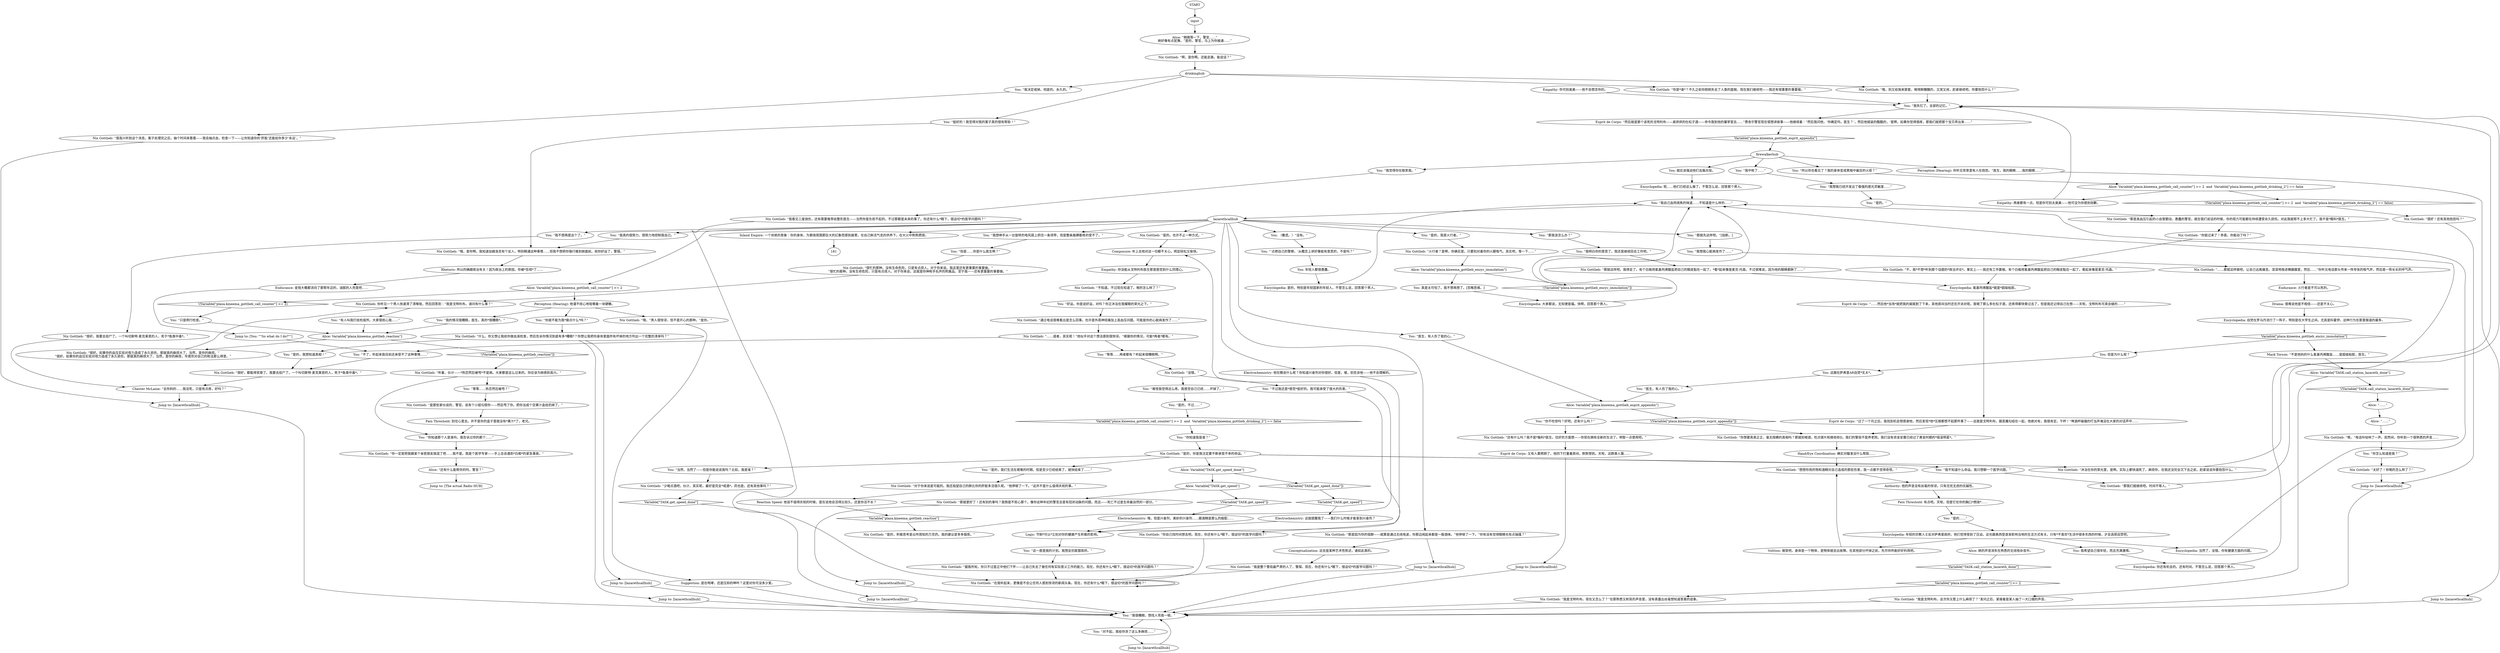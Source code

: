 # KINEEMA / LAZARETH CALL
# Here you can complete TASK.call_station_lazareth and get mocked by Nix Gottlieb.
# ==================================================
digraph G {
	  0 [label="START"];
	  1 [label="input"];
	  2 [label="You: “你知道那个人是谁吗，我告诉过你的那个……”"];
	  3 [label="You: “挺好的！我觉得对我的案子真的很有帮助！”"];
	  4 [label="Jump to: [lazarethcallhub]"];
	  5 [label="Nix Gottlieb: “没错。”"];
	  6 [label="Endurance: 金钱大概都流向了那帮年迈的，油腻的人兜里吧……"];
	  7 [label="You: “难怪我觉得这么疼。我感觉自己已经……坏掉了。”"];
	  8 [label="Jump to: [The actual Radio HUB]"];
	  9 [label="Nix Gottlieb: “很好。我要去验尸了。一个叫切斯特·麦克莱恩的人，死于*鱼类中毒*。”"];
	  10 [label="Nix Gottlieb: “是的，你是我注定要不断承受不幸的命运。”"];
	  11 [label="You: “医生，有人伤了我的心。”"];
	  12 [label="You: “不过我还是*感觉*挺好的。我可能承受了很大的伤害。”"];
	  13 [label="Nix Gottlieb: “什么，你又想让我给你做血液检查，然后告诉你情况到底有多*糟糕*？你想让我把你身体里面所有坏掉的地方列出一个完整的清单吗？”"];
	  14 [label="Esprit de Corps: “过了一个月之后，我找到机会想感谢他，然后发现*他*压根都想不起那件事了——这就是戈特利布。跟恶魔勾结在一起，他绝对有，我很肯定。干杯！”啤酒杯碰撞的叮当声淹没在大家的对话声中……"];
	  15 [label="You: “我觉得你在取笑我。”"];
	  16 [label="You: “所以你也看见了？我的身体变成黑暗中最后的火炬？”"];
	  17 [label="You: “我想伸手从一台旋转的电风扇上抓住一条领带，但是整条胳膊都疼的受不了。”"];
	  18 [label="You: “是的，我想知道真相！”"];
	  19 [label="Encyclopedia: 你还有机会的。还有时间。不管怎么说，回答那个男人。"];
	  20 [label="Nix Gottlieb: “很高兴听到这个消息。案子处理完之后，抽个时间来看看——我会抽点血，检查一下——让你知道你的‘肝脏’还能给你多少‘永远’。”"];
	  21 [label="Nix Gottlieb: “我是戈特利布。现在又怎么了？”在那熟悉又刺耳的声音里，没有表露出丝毫想知道答案的迹象。"];
	  22 [label="Nix Gottlieb: “很好！还有其他抱怨吗？”"];
	  23 [label="Nix Gottlieb: “那就这样吧。我得走了。有个白痴用氰基丙烯酸盐把自己的眼皮黏在一起了。*看*起来像是麦克·托森，不过很难说，因为他的眼睛都肿了……”"];
	  24 [label="Endurance: 火行者是不可以死的。"];
	  25 [label="Encyclopedia: 是的，特别是年轻国家的年轻人。不管怎么说，回答那个男人。"];
	  26 [label="Logic: 节制*可以*立刻对你的健康产生积极的影响。"];
	  27 [label="Authority: 他的声音没有丝毫的惊讶。只有无忧无虑的优越性。"];
	  28 [label="You: “我的情况很糟糕，医生。真的*很糟糕*。”"];
	  29 [label="Nix Gottlieb: “那我们就继续吧。时间不等人。”"];
	  30 [label="Nix Gottlieb: “对于你来说是可能的。我还指望自己的肺比你的肝脏多活很久呢。”他停顿了一下。“这并不是什么值得庆祝的事。”"];
	  31 [label="Reaction Speed: 他说不值得庆祝的时候，是在说他会活得比较久，还是你活不长？"];
	  32 [label="Nix Gottlieb: “那是高血压引起的小血管颤动，愚蠢的警官。就在我们说话的时候，你的视力可能都在持续遭受永久损伤。对此我就帮不上多大忙了。我不是*眼科*医生。”"];
	  33 [label="Nix Gottlieb: “据我所知，你只不过是正中他们下怀——让自己失去了做任何有实际意义工作的能力。现在，你还有什么*眼下，很迫切*的医学问题吗？”"];
	  34 [label="Encyclopedia: 呃……他们已经这么做了。不管怎么说，回答那个男人。"];
	  35 [label="Composure: 听上去他对这一切都不关心。明显轻松又愉快。"];
	  36 [label="Jump to: [lazarethcallhub]"];
	  37 [label="Alice: “……”"];
	  38 [label="You: “我决定戒掉。彻底的。永久的。”"];
	  39 [label="You: “当然，当然了——但是你能说说我吗？比如，我是谁？”"];
	  40 [label="Nix Gottlieb: “……或者，其实呢！”他似乎对这个想法感到很惊讶。“根据你的情况，可能*两者*都有。”"];
	  41 [label="You: “等等……两者都有？听起来很糟糕啊。”"];
	  42 [label="Electrochemistry: 哦，但是兴奋剂，美妙的兴奋剂……跟酒精是那么的般配……"];
	  43 [label="Electrochemistry: 这就提醒我了——我们什么时候才能拿到兴奋剂？"];
	  44 [label="Nix Gottlieb: “还有什么吗？我不是*脑科*医生。往好的方面想——你现在拥有全新的生活了。明智一点使用吧。”"];
	  45 [label="You: 但是为什么呢？"];
	  46 [label="Chester McLaine: “去你妈的……我没死，只是有点疼，好吗？”"];
	  47 [label="You: “那就先这样吧。”[挂断。]"];
	  48 [label="You: “是的……”"];
	  49 [label="You: “是的，我是火行者。”"];
	  50 [label="Nix Gottlieb: “火行者？是啊，你确实是。只要别对着你的火脚吸气。其实吧，等一下……”"];
	  51 [label="Nix Gottlieb: “你一定是把我跟某个亲密朋友搞混了吧……我不是。我是个医学专家——手上总会遇到*白痴*的紧急事故。”"];
	  52 [label="Encyclopedia: 大家都说，无知便是福。快啊，回答那个男人。"];
	  53 [label="Alice: “稍微等一下，警官……”\n她好像有点犹豫。“是的，警官，马上为你接通……”"];
	  54 [label="Suggestion: 是在咆哮，还是压抑的呻吟？这里对你可没多少爱。"];
	  55 [label="You: “我不知道什么命运。我只想聊一个医学问题。”"];
	  56 [label="Nix Gottlieb: “很忙的那种。没有生命危险，只是有点烦人。对于你来说。我这里还有更重要的事要做。”\n“很忙的那种。没有生命危险，只是有点烦人。对于你来说，这就是你神枪手名声的附属品。至于我——还有更重要的事要做。”"];
	  57 [label="Empathy: 你没能从戈特利布医生那里感觉到什么同理心。"];
	  58 [label="You: “等等……热恋然后被甩？”"];
	  59 [label="Nix Gottlieb: “是那些家伙说的，警官。说有个小妞勾搭你——然后甩了你。把你当成个空果汁盒给扔掉了。”"];
	  60 [label="Pain Threshold: 别往心里去。并不是你的盒子里就没有*果汁*了，老兄。"];
	  61 [label="Alice: “……”"];
	  62 [label="Empathy: 你可别臭美——他不会想念你的。"];
	  63 [label="Nix Gottlieb: “听着，伙计——*热恋然后被甩*不是病。大家都是这么过来的。你应该为她感到高兴。”"];
	  64 [label="Alice: Variable[\"plaza.kineema_gottlieb_esprit_appendix\"]"];
	  65 [label="Variable[\"plaza.kineema_gottlieb_esprit_appendix\"]", shape=diamond];
	  66 [label="!(Variable[\"plaza.kineema_gottlieb_esprit_appendix\"])", shape=diamond];
	  67 [label="You: “你不吃惊吗？好吧。还有什么吗？”"];
	  68 [label="Pain Threshold: 有点吧。天啦，但是它在你的胸口*燃烧*……"];
	  69 [label="Nix Gottlieb: “不，我*不想*听到那个话题的*政治评论*。事实上——我还有工作要做。有个白痴用氰基丙烯酸盐把自己的眼皮黏在一起了。看起来像是麦克·托森。”"];
	  70 [label="Jump to: [You: \"\"So what do I do?\"\"]"];
	  71 [label="Nix Gottlieb: “不知道。不过现在知道了。喝的怎么样了？”"];
	  72 [label="Nix Gottlieb: “太好了！你喝的怎么样了？”"];
	  73 [label="You: “你知道我是谁？”"];
	  74 [label="You: “我不想再提这个了。”"];
	  75 [label="Nix Gottlieb: “你是*谁*？不久之前你刚刚失去了人类的面貌。现在我们继续吧——我还有很重要的事要做。”"];
	  76 [label="Nix Gottlieb: “少喝点酒吧，伙计。其实呢，最好是完全*戒酒*。药也是。还有其他事吗？”"];
	  77 [label="You: “我明白你的意思了。我还是继续回去工作吧。”"];
	  78 [label="Jump to: [lazarethcallhub]"];
	  79 [label="Nix Gottlieb: “在我听起来，更像是不会让任何人感到惊讶的新闻头条。现在，你还有什么*眼下，很迫切*的医学问题吗？”"];
	  80 [label="You: 年轻人都很愚蠢。"];
	  81 [label="You: 我希望自己很年轻，而且充满激情。"];
	  82 [label="Volition: 接受吧。身体是一个物体，是物体就会出故障。在其他部分坏掉之前，先尽你所能好好利用吧。"];
	  83 [label="Jump to: [lazarethcallhub]"];
	  84 [label="Jump to: [lazarethcallhub]"];
	  85 [label="Nix Gottlieb: “你想要真真正正、毫无隐瞒的真相吗？那就别喝酒，吃点镁片和维他命D。我们的警局不是养老院。我们没有资金安置已经过了黄金时期的*摇滚明星*。”"];
	  86 [label="Nix Gottlieb: “很好，都能得奖章了。我要去验尸了。一个叫切斯特·麦克莱恩的人，死于*鱼类中毒*。”"];
	  87 [label="Nix Gottlieb: “哦，是你啊。我知道加姆洛克有个女人，特别精通这种事情……但我不想把你强行推到她面前。祝你好运了，警探。”"];
	  88 [label="You: “对不起，我给你添了这么多麻烦……”"];
	  89 [label="Alice: Variable[\"TASK.get_speed_done\"]"];
	  90 [label="Variable[\"TASK.get_speed_done\"]", shape=diamond];
	  91 [label="!(Variable[\"TASK.get_speed_done\"])", shape=diamond];
	  92 [label="Alice: Variable[\"TASK.get_speed\"]"];
	  93 [label="Variable[\"TASK.get_speed\"]", shape=diamond];
	  94 [label="!(Variable[\"TASK.get_speed\"])", shape=diamond];
	  95 [label="Nix Gottlieb: “那就更好了！还有别的事吗？我倒是不担心那个。像你这种年纪的警官总是有冠状动脉的问题。而且——死亡不过是生命最自然的一部分。”"];
	  96 [label="Encyclopedia: 年轻的宗教人士反对萨弗里政府，他们觉得受到了压迫。这也跟奥西登逐渐影响当地的生活方式有关。只有*不喜欢*生活中很多东西的时候，才会选择自焚吧。"];
	  97 [label="You: 这跟在萨弗里AR自焚*无关*。"];
	  98 [label="Mack Torson: “不是他妈的什么氰基丙烯酸盐……是超级粘胶，医生。”"];
	  99 [label="Encyclopedia: 氰基丙烯酸盐*就是*超级粘胶。"];
	  100 [label="Alice: Variable[\"TASK.call_station_lazareth_done\"]"];
	  101 [label="Variable[\"TASK.call_station_lazareth_done\"]", shape=diamond];
	  102 [label="!(Variable[\"TASK.call_station_lazareth_done\"])", shape=diamond];
	  103 [label="Nix Gottlieb: “我是戈特利布。这次你又惹上什么麻烦了？”发问之后，紧接着是某人抽了一大口烟的声音。"];
	  104 [label="You: “只是例行检查。”"];
	  105 [label="You: “你就不能为我*做点什么*吗？”"];
	  106 [label="Inland Empire: 一个状绝的景象：你的身体，为萦绕周围那巨大的幻象而感到疲累，在自己鲜活气息的供养下，在大火中熊熊燃烧。"];
	  107 [label="Nix Gottlieb: “我是整个警局最严肃的人了，警探。现在，你还有什么*眼下，很迫切*的医学问题吗？”"];
	  108 [label="Nix Gottlieb: “我看见三度烧伤，还有需要推荐给整形医生——当然你是负担不起的。不过那都是未来的事了。你还有什么*眼下，很迫切*的医学问题吗？”"];
	  109 [label="Alice: Variable[\"plaza.kineema_gottlieb_call_counter\"] >= 2  and  Variable[\"plaza.kineema_gottlieb_drinking_2\"] == false"];
	  110 [label="Variable[\"plaza.kineema_gottlieb_call_counter\"] >= 2  and  Variable[\"plaza.kineema_gottlieb_drinking_2\"] == false", shape=diamond];
	  111 [label="!(Variable[\"plaza.kineema_gottlieb_call_counter\"] >= 2  and  Variable[\"plaza.kineema_gottlieb_drinking_2\"] == false)", shape=diamond];
	  112 [label="Empathy: 两者都有一点。但是你可别太臭美——他可没为你感到抱歉。"];
	  113 [label="Nix Gottlieb: “是的，积极思考是众所周知的万灵药。我的建议是多多锻炼。”"];
	  114 [label="Nix Gottlieb: “你自己找时间想去吧。现在，你还有什么*眼下，很迫切*的医学问题吗？”"];
	  115 [label="lazarethcallhub"];
	  116 [label="You: “我很糟糕，想找人骂我一顿。”"];
	  117 [label="You: “我真的很努力，很努力地控制我自己。”"];
	  118 [label="Nix Gottlieb: “哦，别又给我来那套，喝得醉醺醺的，又哭又闹，赶紧继续吧。你要抱怨什么？”"];
	  119 [label="Jump to: [lazarethcallhub]"];
	  120 [label="You: “我失忆了。全部的记忆。”"];
	  121 [label="You: “那我该怎么办？”"];
	  122 [label="You: “不了，听起来我目前还承受不了这种事情……”"];
	  123 [label="Jump to: [lazarethcallhub]"];
	  124 [label="Esprit de Corps: “……然后他*当场*就把我的阑尾割了下来，其他房间当时还在开派对呢。我喝了那么多杜松子酒，还疼得都快晕过去了，但是我还记得自己在想——天啦，戈特利布可真会缝的……”"];
	  125 [label="firewalkerhub"];
	  126 [label="You: “我自己血肉烧焦的味道……不知道是什么样的……”"];
	  127 [label="Perception (Hearing): 你听见背景里有人在抱怨。“医生，我的眼睛……我的眼睛……”"];
	  128 [label="Jump to: [lazarethcallhub]"];
	  129 [label="Rhetoric: 所以的确跟政治有关！因为政治上的原因，你被*忽视*了……"];
	  130 [label="Hand/Eye Coordination: 确实对瞄准没什么帮助……"];
	  131 [label="Nix Gottlieb: 你听见一个男人快速清了清喉咙，然后回答到：“我是戈特利布。请问有什么事？”"];
	  132 [label="Nix Gottlieb: “嗯。”电话咔哒响了一声。突然间，你听到一个很熟悉的声音……"];
	  133 [label="You: “我想我心脏病发作了……”"];
	  134 [label="You: （撒谎。）“没有。”"];
	  135 [label="Conceptualization: 这会是某种艺术性陈述，诸如此类的。"];
	  136 [label="Drama: 很难说他是不相信——还是不关心。"];
	  137 [label="Esprit de Corps: 又有人要照顾了，他四下打量着房间，默默想到。天啦，这群类人猿……"];
	  138 [label="Alice: “还有什么能帮你的吗，警官？”"];
	  139 [label="You: “你怎么知道是我？”"];
	  140 [label="Alice: Variable[\"plaza.kineema_gottlieb_call_counter\"] >= 2"];
	  141 [label="Variable[\"plaza.kineema_gottlieb_call_counter\"] >= 2", shape=diamond];
	  142 [label="!(Variable[\"plaza.kineema_gottlieb_call_counter\"] >= 2)", shape=diamond];
	  143 [label="Perception (Hearing): 他漫不经心地咀嚼着一块硬糖。"];
	  144 [label="You: “有人叫我打给检疫所。大家很担心我……”"];
	  145 [label="Nix Gottlieb: “哦，”男人很惊讶，但不是开心的那种。“是你。”"];
	  146 [label="Alice: Variable[\"plaza.kineema_gottlieb_reaction\"]"];
	  147 [label="Variable[\"plaza.kineema_gottlieb_reaction\"]", shape=diamond];
	  148 [label="!(Variable[\"plaza.kineema_gottlieb_reaction\"])", shape=diamond];
	  149 [label="Nix Gottlieb: “很好。如果你的血压实验对视力造成了永久损伤，那就真的麻烦大了。当然，是你的麻烦。”\n“很好。如果你的血压实验对视力造成了永久损伤，那就真的麻烦大了。当然，是你的麻烦，毕竟你对自己的枪法那么得意。”"];
	  150 [label="You: “‘点燃自己的警察。’从概念上讲好像挺有意思的，不是吗？”"];
	  151 [label="You: 就应该强迫他们去服兵役。"];
	  152 [label="Encyclopedia: 当然了，没错。你有健康方面的问题。"];
	  153 [label="You: “医生，有人伤了我的心。”"];
	  154 [label="Nix Gottlieb: “是的。也许不止一种方式。”"];
	  155 [label="You: “是的，不过……”"];
	  156 [label="drinkinghub"];
	  157 [label="You: “好运，你是说好运，对吗？你正沐浴在我耀眼的荣光之下。”"];
	  158 [label="You: “是的，我们生活在艰难的时期。但是至少已经结束了。就快结束了……”"];
	  159 [label="Nix Gottlieb: “沐浴在你的荣光里，是啊。实际上都快溺死了。麻烦你，在我还没完全沉下去之前，赶紧说说你要抱怨什么。”"];
	  160 [label="Nix Gottlieb: “通过电话很难看出是怎么回事。也许是外周神经痛加上高血压问题。可能是你的心脏病发作了……”"];
	  161 [label="You: “但是……你是什么医生啊？”"];
	  162 [label="Nix Gottlieb: “你挺过来了！恭喜。你能动了吗？”"];
	  163 [label="Nix Gottlieb: “……那就这样做吧。让自己远离痛苦。深深地吸进横膈膜里，然后……”你听见电话那头传来一阵夸张的吸气声，然后是一阵长长的呼气声。"];
	  164 [label="Alice: Variable[\"plaza.kineema_gottlieb_encyc_immolation\"]"];
	  165 [label="Variable[\"plaza.kineema_gottlieb_encyc_immolation\"]", shape=diamond];
	  166 [label="!(Variable[\"plaza.kineema_gottlieb_encyc_immolation\"])", shape=diamond];
	  167 [label="You: 真是太可怕了。我不想再想了。[忽略思维。]"];
	  168 [label="Alice: 她的声音消失在熟悉的无线电杂音中。"];
	  169 [label="Nix Gottlieb: “啊，是你啊。还能走路，能说话？”"];
	  170 [label="You: “我想我已经开发出了极强的感光灵敏度……”"];
	  171 [label="Electrochemistry: 他在瞎说什么呢？你知道兴奋剂对你很好。但是，嘘，别告诉他——他不会理解的。"];
	  172 [label="Jump to: [lazarethcallhub]"];
	  173 [label="You: “这一直是我的计划。我想反抗联盟政府。”"];
	  174 [label="You: “我中枪了……”"];
	  175 [label="Nix Gottlieb: “那是因为你的宿醉——就算是通过无线电波，你那边闻起来都是一股酒味。”他停顿了一下。“你有没有觉得眼睛也有点抽搐？”"];
	  176 [label="You: “是的。”"];
	  177 [label="Jump to: [lazarethcallhub]"];
	  178 [label="Nix Gottlieb: “想想你用药物和酒精对自己造成的那些伤害，我一点都不觉得奇怪。”"];
	  179 [label="Esprit de Corps: “然后就是那个该死的戈特利布——臭烘烘的杜松子酒——命令我到他的屠宰室去……”费舍尔警官现在很想讲故事——他继续着：“然后我问他，‘你确定吗，医生？’，然后他就装的酷酷的，‘是啊，如果你觉得很疼，那我们就把那个宝贝弄出来……”"];
	  180 [label="Encyclopedia: 自焚在罗马丹流行了一阵子，特别是在大学生之间。尤其是科霍伊，这种行为在那里报道的最多。"];
	  0 -> 1
	  1 -> 53
	  2 -> 51
	  3 -> 87
	  4 -> 116
	  5 -> 12
	  5 -> 7
	  6 -> 70
	  7 -> 155
	  9 -> 46
	  10 -> 39
	  10 -> 55
	  10 -> 89
	  10 -> 158
	  10 -> 159
	  11 -> 64
	  12 -> 114
	  13 -> 18
	  13 -> 123
	  13 -> 78
	  14 -> 85
	  15 -> 108
	  16 -> 109
	  17 -> 161
	  18 -> 86
	  19 -> 126
	  20 -> 4
	  21 -> 116
	  22 -> 84
	  23 -> 99
	  24 -> 136
	  25 -> 126
	  26 -> 173
	  27 -> 68
	  28 -> 146
	  29 -> 120
	  30 -> 31
	  31 -> 147
	  32 -> 162
	  33 -> 79
	  34 -> 126
	  35 -> 57
	  36 -> 116
	  37 -> 61
	  38 -> 20
	  39 -> 76
	  40 -> 41
	  40 -> 122
	  41 -> 5
	  42 -> 26
	  43 -> 26
	  44 -> 137
	  45 -> 97
	  46 -> 4
	  47 -> 133
	  48 -> 96
	  49 -> 50
	  50 -> 164
	  51 -> 138
	  52 -> 126
	  53 -> 169
	  54 -> 116
	  55 -> 29
	  56 -> 131
	  57 -> 71
	  58 -> 59
	  59 -> 60
	  60 -> 2
	  61 -> 132
	  62 -> 120
	  63 -> 58
	  63 -> 2
	  64 -> 66
	  64 -> 67
	  65 -> 125
	  66 -> 85
	  67 -> 44
	  68 -> 48
	  69 -> 99
	  70 -> 122
	  71 -> 157
	  72 -> 84
	  73 -> 10
	  74 -> 9
	  75 -> 120
	  76 -> 90
	  77 -> 23
	  78 -> 116
	  79 -> 79
	  80 -> 25
	  81 -> 19
	  82 -> 178
	  83 -> 116
	  84 -> 116
	  85 -> 130
	  86 -> 46
	  87 -> 129
	  88 -> 119
	  89 -> 91
	  89 -> 92
	  90 -> 172
	  91 -> 93
	  92 -> 94
	  92 -> 95
	  93 -> 43
	  94 -> 42
	  95 -> 83
	  96 -> 152
	  96 -> 81
	  96 -> 82
	  96 -> 168
	  97 -> 153
	  98 -> 100
	  99 -> 124
	  100 -> 102
	  100 -> 103
	  101 -> 141
	  102 -> 37
	  103 -> 116
	  104 -> 146
	  105 -> 13
	  106 -> 181
	  107 -> 79
	  108 -> 79
	  109 -> 112
	  109 -> 111
	  110 -> 73
	  111 -> 22
	  112 -> 120
	  113 -> 35
	  114 -> 79
	  115 -> 134
	  115 -> 74
	  115 -> 171
	  115 -> 140
	  115 -> 11
	  115 -> 106
	  115 -> 175
	  115 -> 47
	  115 -> 49
	  115 -> 17
	  115 -> 117
	  115 -> 121
	  115 -> 154
	  116 -> 88
	  117 -> 87
	  118 -> 120
	  119 -> 116
	  120 -> 179
	  121 -> 77
	  122 -> 86
	  123 -> 116
	  124 -> 14
	  125 -> 174
	  125 -> 15
	  125 -> 16
	  125 -> 151
	  125 -> 127
	  126 -> 115
	  127 -> 36
	  128 -> 116
	  129 -> 6
	  130 -> 178
	  131 -> 144
	  132 -> 139
	  133 -> 163
	  134 -> 150
	  135 -> 107
	  136 -> 180
	  137 -> 128
	  138 -> 8
	  139 -> 72
	  140 -> 142
	  140 -> 143
	  141 -> 21
	  142 -> 104
	  143 -> 105
	  143 -> 145
	  143 -> 28
	  144 -> 146
	  145 -> 54
	  146 -> 148
	  146 -> 149
	  147 -> 113
	  148 -> 63
	  149 -> 131
	  150 -> 80
	  151 -> 34
	  152 -> 126
	  153 -> 64
	  154 -> 35
	  155 -> 110
	  156 -> 75
	  156 -> 118
	  156 -> 3
	  156 -> 38
	  157 -> 160
	  158 -> 30
	  159 -> 120
	  160 -> 40
	  161 -> 56
	  162 -> 69
	  163 -> 24
	  164 -> 166
	  164 -> 167
	  165 -> 98
	  165 -> 45
	  166 -> 126
	  167 -> 52
	  168 -> 101
	  169 -> 156
	  170 -> 176
	  171 -> 26
	  172 -> 116
	  173 -> 33
	  174 -> 170
	  175 -> 177
	  175 -> 135
	  176 -> 32
	  177 -> 116
	  178 -> 27
	  179 -> 65
	  180 -> 165
}

